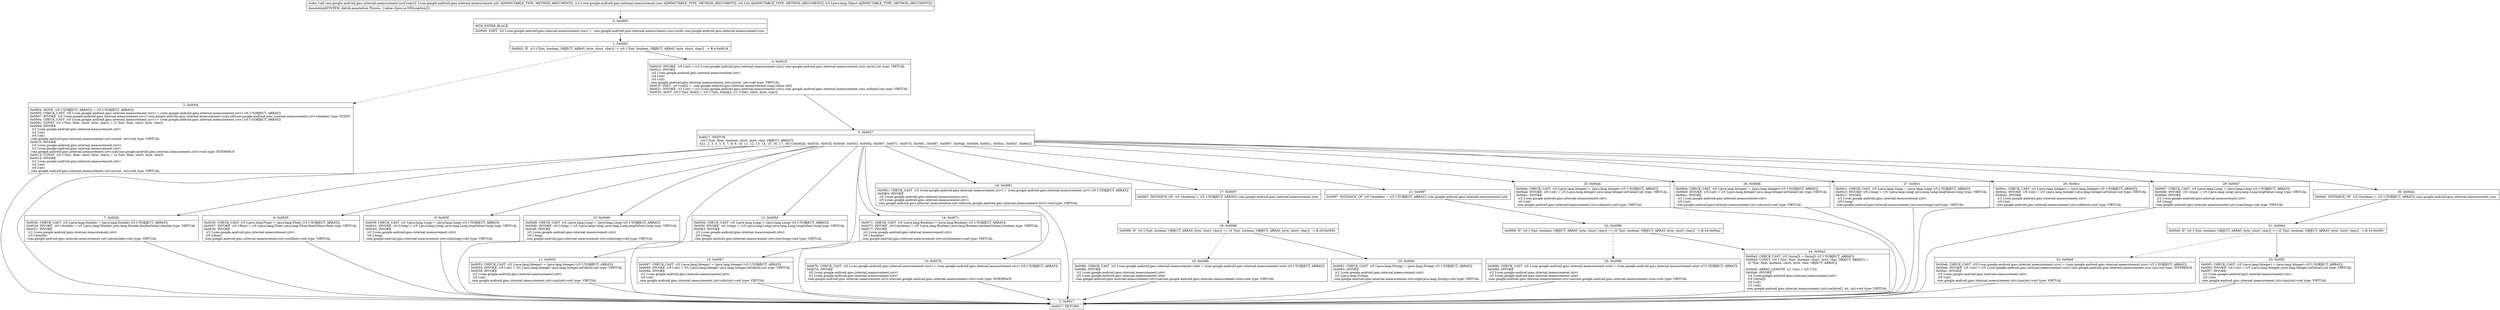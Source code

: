 digraph "CFG forcom.google.android.gms.internal.measurement.zzuf.zza(Lcom\/google\/android\/gms\/internal\/measurement\/zztv;Lcom\/google\/android\/gms\/internal\/measurement\/zzxs;ILjava\/lang\/Object;)V" {
Node_0 [shape=record,label="{0\:\ 0x0000|MTH_ENTER_BLOCK\l|0x0000: SGET  (r0 I:com.google.android.gms.internal.measurement.zzxs) =  com.google.android.gms.internal.measurement.zzxs.zzcds com.google.android.gms.internal.measurement.zzxs \l}"];
Node_1 [shape=record,label="{1\:\ 0x0002|0x0002: IF  (r3 I:?[int, boolean, OBJECT, ARRAY, byte, short, char]) != (r0 I:?[int, boolean, OBJECT, ARRAY, byte, short, char])  \-\> B:4:0x0018 \l}"];
Node_2 [shape=record,label="{2\:\ 0x0004|0x0004: MOVE  (r0 I:?[OBJECT, ARRAY]) = (r5 I:?[OBJECT, ARRAY]) \l0x0005: CHECK_CAST  (r0 I:com.google.android.gms.internal.measurement.zzvv) = (com.google.android.gms.internal.measurement.zzvv) (r0 I:?[OBJECT, ARRAY]) \l0x0007: INVOKE  (r0 I:com.google.android.gms.internal.measurement.zzvv) com.google.android.gms.internal.measurement.zzuq.zzf(com.google.android.gms.internal.measurement.zzvv):boolean type: STATIC \l0x000a: CHECK_CAST  (r5 I:com.google.android.gms.internal.measurement.zzvv) = (com.google.android.gms.internal.measurement.zzvv) (r5 I:?[OBJECT, ARRAY]) \l0x000c: CONST  (r0 I:?[int, float, short, byte, char]) = (3 ?[int, float, short, byte, char]) \l0x000d: INVOKE  \l  (r2 I:com.google.android.gms.internal.measurement.zztv)\l  (r4 I:int)\l  (r0 I:int)\l com.google.android.gms.internal.measurement.zztv.zzc(int, int):void type: VIRTUAL \l0x0010: INVOKE  \l  (r5 I:com.google.android.gms.internal.measurement.zzvv)\l  (r2 I:com.google.android.gms.internal.measurement.zztv)\l com.google.android.gms.internal.measurement.zzvv.zzb(com.google.android.gms.internal.measurement.zztv):void type: INTERFACE \l0x0013: CONST  (r0 I:?[int, float, short, byte, char]) = (4 ?[int, float, short, byte, char]) \l0x0014: INVOKE  \l  (r2 I:com.google.android.gms.internal.measurement.zztv)\l  (r4 I:int)\l  (r0 I:int)\l com.google.android.gms.internal.measurement.zztv.zzc(int, int):void type: VIRTUAL \l}"];
Node_3 [shape=record,label="{3\:\ 0x0017|0x0017: RETURN   \l}"];
Node_4 [shape=record,label="{4\:\ 0x0018|0x0018: INVOKE  (r0 I:int) = (r3 I:com.google.android.gms.internal.measurement.zzxs) com.google.android.gms.internal.measurement.zzxs.zzyw():int type: VIRTUAL \l0x001c: INVOKE  \l  (r2 I:com.google.android.gms.internal.measurement.zztv)\l  (r4 I:int)\l  (r0 I:int)\l com.google.android.gms.internal.measurement.zztv.zzc(int, int):void type: VIRTUAL \l0x001f: SGET  (r0 I:int[]) =  com.google.android.gms.internal.measurement.zzug.zzbun int[] \l0x0021: INVOKE  (r1 I:int) = (r3 I:com.google.android.gms.internal.measurement.zzxs) com.google.android.gms.internal.measurement.zzxs.ordinal():int type: VIRTUAL \l0x0025: AGET  (r0 I:?[int, float]) = (r0 I:?[int, float][]), (r1 I:?[int, short, byte, char]) \l}"];
Node_5 [shape=record,label="{5\:\ 0x0027|0x0027: SWITCH  \l  (r0 I:?[int, float, boolean, short, byte, char, OBJECT, ARRAY])\l k:[1, 2, 3, 4, 5, 6, 7, 8, 9, 10, 11, 12, 13, 14, 15, 16, 17, 18] t:[0x002b, 0x0035, 0x003f, 0x0049, 0x0053, 0x005d, 0x0067, 0x0071, 0x007b, 0x0081, 0x0087, 0x0097, 0x00ab, 0x00b6, 0x00c1, 0x00cc, 0x00d7, 0x00e2] \l}"];
Node_7 [shape=record,label="{7\:\ 0x002b|0x002b: CHECK_CAST  (r5 I:java.lang.Double) = (java.lang.Double) (r5 I:?[OBJECT, ARRAY]) \l0x002d: INVOKE  (r0 I:double) = (r5 I:java.lang.Double) java.lang.Double.doubleValue():double type: VIRTUAL \l0x0031: INVOKE  \l  (r2 I:com.google.android.gms.internal.measurement.zztv)\l  (r0 I:double)\l com.google.android.gms.internal.measurement.zztv.zzb(double):void type: VIRTUAL \l}"];
Node_8 [shape=record,label="{8\:\ 0x0035|0x0035: CHECK_CAST  (r5 I:java.lang.Float) = (java.lang.Float) (r5 I:?[OBJECT, ARRAY]) \l0x0037: INVOKE  (r0 I:float) = (r5 I:java.lang.Float) java.lang.Float.floatValue():float type: VIRTUAL \l0x003b: INVOKE  \l  (r2 I:com.google.android.gms.internal.measurement.zztv)\l  (r0 I:float)\l com.google.android.gms.internal.measurement.zztv.zza(float):void type: VIRTUAL \l}"];
Node_9 [shape=record,label="{9\:\ 0x003f|0x003f: CHECK_CAST  (r5 I:java.lang.Long) = (java.lang.Long) (r5 I:?[OBJECT, ARRAY]) \l0x0041: INVOKE  (r0 I:long) = (r5 I:java.lang.Long) java.lang.Long.longValue():long type: VIRTUAL \l0x0045: INVOKE  \l  (r2 I:com.google.android.gms.internal.measurement.zztv)\l  (r0 I:long)\l com.google.android.gms.internal.measurement.zztv.zzat(long):void type: VIRTUAL \l}"];
Node_10 [shape=record,label="{10\:\ 0x0049|0x0049: CHECK_CAST  (r5 I:java.lang.Long) = (java.lang.Long) (r5 I:?[OBJECT, ARRAY]) \l0x004b: INVOKE  (r0 I:long) = (r5 I:java.lang.Long) java.lang.Long.longValue():long type: VIRTUAL \l0x004f: INVOKE  \l  (r2 I:com.google.android.gms.internal.measurement.zztv)\l  (r0 I:long)\l com.google.android.gms.internal.measurement.zztv.zzat(long):void type: VIRTUAL \l}"];
Node_11 [shape=record,label="{11\:\ 0x0053|0x0053: CHECK_CAST  (r5 I:java.lang.Integer) = (java.lang.Integer) (r5 I:?[OBJECT, ARRAY]) \l0x0055: INVOKE  (r0 I:int) = (r5 I:java.lang.Integer) java.lang.Integer.intValue():int type: VIRTUAL \l0x0059: INVOKE  \l  (r2 I:com.google.android.gms.internal.measurement.zztv)\l  (r0 I:int)\l com.google.android.gms.internal.measurement.zztv.zzaz(int):void type: VIRTUAL \l}"];
Node_12 [shape=record,label="{12\:\ 0x005d|0x005d: CHECK_CAST  (r5 I:java.lang.Long) = (java.lang.Long) (r5 I:?[OBJECT, ARRAY]) \l0x005f: INVOKE  (r0 I:long) = (r5 I:java.lang.Long) java.lang.Long.longValue():long type: VIRTUAL \l0x0063: INVOKE  \l  (r2 I:com.google.android.gms.internal.measurement.zztv)\l  (r0 I:long)\l com.google.android.gms.internal.measurement.zztv.zzav(long):void type: VIRTUAL \l}"];
Node_13 [shape=record,label="{13\:\ 0x0067|0x0067: CHECK_CAST  (r5 I:java.lang.Integer) = (java.lang.Integer) (r5 I:?[OBJECT, ARRAY]) \l0x0069: INVOKE  (r0 I:int) = (r5 I:java.lang.Integer) java.lang.Integer.intValue():int type: VIRTUAL \l0x006d: INVOKE  \l  (r2 I:com.google.android.gms.internal.measurement.zztv)\l  (r0 I:int)\l com.google.android.gms.internal.measurement.zztv.zzbc(int):void type: VIRTUAL \l}"];
Node_14 [shape=record,label="{14\:\ 0x0071|0x0071: CHECK_CAST  (r5 I:java.lang.Boolean) = (java.lang.Boolean) (r5 I:?[OBJECT, ARRAY]) \l0x0073: INVOKE  (r0 I:boolean) = (r5 I:java.lang.Boolean) java.lang.Boolean.booleanValue():boolean type: VIRTUAL \l0x0077: INVOKE  \l  (r2 I:com.google.android.gms.internal.measurement.zztv)\l  (r0 I:boolean)\l com.google.android.gms.internal.measurement.zztv.zzs(boolean):void type: VIRTUAL \l}"];
Node_15 [shape=record,label="{15\:\ 0x007b|0x007b: CHECK_CAST  (r5 I:com.google.android.gms.internal.measurement.zzvv) = (com.google.android.gms.internal.measurement.zzvv) (r5 I:?[OBJECT, ARRAY]) \l0x007d: INVOKE  \l  (r5 I:com.google.android.gms.internal.measurement.zzvv)\l  (r2 I:com.google.android.gms.internal.measurement.zztv)\l com.google.android.gms.internal.measurement.zzvv.zzb(com.google.android.gms.internal.measurement.zztv):void type: INTERFACE \l}"];
Node_16 [shape=record,label="{16\:\ 0x0081|0x0081: CHECK_CAST  (r5 I:com.google.android.gms.internal.measurement.zzvv) = (com.google.android.gms.internal.measurement.zzvv) (r5 I:?[OBJECT, ARRAY]) \l0x0083: INVOKE  \l  (r2 I:com.google.android.gms.internal.measurement.zztv)\l  (r5 I:com.google.android.gms.internal.measurement.zzvv)\l com.google.android.gms.internal.measurement.zztv.zzb(com.google.android.gms.internal.measurement.zzvv):void type: VIRTUAL \l}"];
Node_17 [shape=record,label="{17\:\ 0x0087|0x0087: INSTANCE_OF  (r0 I:boolean) = (r5 I:?[OBJECT, ARRAY]) com.google.android.gms.internal.measurement.zzte \l}"];
Node_18 [shape=record,label="{18\:\ 0x0089|0x0089: IF  (r0 I:?[int, boolean, OBJECT, ARRAY, byte, short, char]) == (0 ?[int, boolean, OBJECT, ARRAY, byte, short, char])  \-\> B:20:0x0091 \l}"];
Node_19 [shape=record,label="{19\:\ 0x008b|0x008b: CHECK_CAST  (r5 I:com.google.android.gms.internal.measurement.zzte) = (com.google.android.gms.internal.measurement.zzte) (r5 I:?[OBJECT, ARRAY]) \l0x008d: INVOKE  \l  (r2 I:com.google.android.gms.internal.measurement.zztv)\l  (r5 I:com.google.android.gms.internal.measurement.zzte)\l com.google.android.gms.internal.measurement.zztv.zza(com.google.android.gms.internal.measurement.zzte):void type: VIRTUAL \l}"];
Node_20 [shape=record,label="{20\:\ 0x0091|0x0091: CHECK_CAST  (r5 I:java.lang.String) = (java.lang.String) (r5 I:?[OBJECT, ARRAY]) \l0x0093: INVOKE  \l  (r2 I:com.google.android.gms.internal.measurement.zztv)\l  (r5 I:java.lang.String)\l com.google.android.gms.internal.measurement.zztv.zzgb(java.lang.String):void type: VIRTUAL \l}"];
Node_21 [shape=record,label="{21\:\ 0x0097|0x0097: INSTANCE_OF  (r0 I:boolean) = (r5 I:?[OBJECT, ARRAY]) com.google.android.gms.internal.measurement.zzte \l}"];
Node_22 [shape=record,label="{22\:\ 0x0099|0x0099: IF  (r0 I:?[int, boolean, OBJECT, ARRAY, byte, short, char]) == (0 ?[int, boolean, OBJECT, ARRAY, byte, short, char])  \-\> B:24:0x00a2 \l}"];
Node_23 [shape=record,label="{23\:\ 0x009b|0x009b: CHECK_CAST  (r5 I:com.google.android.gms.internal.measurement.zzte) = (com.google.android.gms.internal.measurement.zzte) (r5 I:?[OBJECT, ARRAY]) \l0x009d: INVOKE  \l  (r2 I:com.google.android.gms.internal.measurement.zztv)\l  (r5 I:com.google.android.gms.internal.measurement.zzte)\l com.google.android.gms.internal.measurement.zztv.zza(com.google.android.gms.internal.measurement.zzte):void type: VIRTUAL \l}"];
Node_24 [shape=record,label="{24\:\ 0x00a2|0x00a2: CHECK_CAST  (r5 I:byte[]) = (byte[]) (r5 I:?[OBJECT, ARRAY]) \l0x00a4: CONST  (r0 I:?[int, float, boolean, short, byte, char, OBJECT, ARRAY]) = \l  (0 ?[int, float, boolean, short, byte, char, OBJECT, ARRAY])\l \l0x00a5: ARRAY_LENGTH  (r1 I:int) = (r5 I:?[]) \l0x00a6: INVOKE  \l  (r2 I:com.google.android.gms.internal.measurement.zztv)\l  (r5 I:byte[])\l  (r0 I:int)\l  (r1 I:int)\l com.google.android.gms.internal.measurement.zztv.zze(byte[], int, int):void type: VIRTUAL \l}"];
Node_25 [shape=record,label="{25\:\ 0x00ab|0x00ab: CHECK_CAST  (r5 I:java.lang.Integer) = (java.lang.Integer) (r5 I:?[OBJECT, ARRAY]) \l0x00ad: INVOKE  (r0 I:int) = (r5 I:java.lang.Integer) java.lang.Integer.intValue():int type: VIRTUAL \l0x00b1: INVOKE  \l  (r2 I:com.google.android.gms.internal.measurement.zztv)\l  (r0 I:int)\l com.google.android.gms.internal.measurement.zztv.zzba(int):void type: VIRTUAL \l}"];
Node_26 [shape=record,label="{26\:\ 0x00b6|0x00b6: CHECK_CAST  (r5 I:java.lang.Integer) = (java.lang.Integer) (r5 I:?[OBJECT, ARRAY]) \l0x00b8: INVOKE  (r0 I:int) = (r5 I:java.lang.Integer) java.lang.Integer.intValue():int type: VIRTUAL \l0x00bc: INVOKE  \l  (r2 I:com.google.android.gms.internal.measurement.zztv)\l  (r0 I:int)\l com.google.android.gms.internal.measurement.zztv.zzbc(int):void type: VIRTUAL \l}"];
Node_27 [shape=record,label="{27\:\ 0x00c1|0x00c1: CHECK_CAST  (r5 I:java.lang.Long) = (java.lang.Long) (r5 I:?[OBJECT, ARRAY]) \l0x00c3: INVOKE  (r0 I:long) = (r5 I:java.lang.Long) java.lang.Long.longValue():long type: VIRTUAL \l0x00c7: INVOKE  \l  (r2 I:com.google.android.gms.internal.measurement.zztv)\l  (r0 I:long)\l com.google.android.gms.internal.measurement.zztv.zzav(long):void type: VIRTUAL \l}"];
Node_28 [shape=record,label="{28\:\ 0x00cc|0x00cc: CHECK_CAST  (r5 I:java.lang.Integer) = (java.lang.Integer) (r5 I:?[OBJECT, ARRAY]) \l0x00ce: INVOKE  (r0 I:int) = (r5 I:java.lang.Integer) java.lang.Integer.intValue():int type: VIRTUAL \l0x00d2: INVOKE  \l  (r2 I:com.google.android.gms.internal.measurement.zztv)\l  (r0 I:int)\l com.google.android.gms.internal.measurement.zztv.zzbb(int):void type: VIRTUAL \l}"];
Node_29 [shape=record,label="{29\:\ 0x00d7|0x00d7: CHECK_CAST  (r5 I:java.lang.Long) = (java.lang.Long) (r5 I:?[OBJECT, ARRAY]) \l0x00d9: INVOKE  (r0 I:long) = (r5 I:java.lang.Long) java.lang.Long.longValue():long type: VIRTUAL \l0x00dd: INVOKE  \l  (r2 I:com.google.android.gms.internal.measurement.zztv)\l  (r0 I:long)\l com.google.android.gms.internal.measurement.zztv.zzau(long):void type: VIRTUAL \l}"];
Node_30 [shape=record,label="{30\:\ 0x00e2|0x00e2: INSTANCE_OF  (r0 I:boolean) = (r5 I:?[OBJECT, ARRAY]) com.google.android.gms.internal.measurement.zzur \l}"];
Node_31 [shape=record,label="{31\:\ 0x00e4|0x00e4: IF  (r0 I:?[int, boolean, OBJECT, ARRAY, byte, short, char]) == (0 ?[int, boolean, OBJECT, ARRAY, byte, short, char])  \-\> B:33:0x00f1 \l}"];
Node_32 [shape=record,label="{32\:\ 0x00e6|0x00e6: CHECK_CAST  (r5 I:com.google.android.gms.internal.measurement.zzur) = (com.google.android.gms.internal.measurement.zzur) (r5 I:?[OBJECT, ARRAY]) \l0x00e8: INVOKE  (r0 I:int) = (r5 I:com.google.android.gms.internal.measurement.zzur) com.google.android.gms.internal.measurement.zzur.zzc():int type: INTERFACE \l0x00ec: INVOKE  \l  (r2 I:com.google.android.gms.internal.measurement.zztv)\l  (r0 I:int)\l com.google.android.gms.internal.measurement.zztv.zzaz(int):void type: VIRTUAL \l}"];
Node_33 [shape=record,label="{33\:\ 0x00f1|0x00f1: CHECK_CAST  (r5 I:java.lang.Integer) = (java.lang.Integer) (r5 I:?[OBJECT, ARRAY]) \l0x00f3: INVOKE  (r0 I:int) = (r5 I:java.lang.Integer) java.lang.Integer.intValue():int type: VIRTUAL \l0x00f7: INVOKE  \l  (r2 I:com.google.android.gms.internal.measurement.zztv)\l  (r0 I:int)\l com.google.android.gms.internal.measurement.zztv.zzaz(int):void type: VIRTUAL \l}"];
MethodNode[shape=record,label="{static void com.google.android.gms.internal.measurement.zzuf.zza((r2 I:com.google.android.gms.internal.measurement.zztv A[IMMUTABLE_TYPE, METHOD_ARGUMENT]), (r3 I:com.google.android.gms.internal.measurement.zzxs A[IMMUTABLE_TYPE, METHOD_ARGUMENT]), (r4 I:int A[IMMUTABLE_TYPE, METHOD_ARGUMENT]), (r5 I:java.lang.Object A[IMMUTABLE_TYPE, METHOD_ARGUMENT]))  | Annotation[SYSTEM, dalvik.annotation.Throws, \{value=[java.io.IOException]\}]\l}"];
MethodNode -> Node_0;
Node_0 -> Node_1;
Node_1 -> Node_2[style=dashed];
Node_1 -> Node_4;
Node_2 -> Node_3;
Node_4 -> Node_5;
Node_5 -> Node_7;
Node_5 -> Node_8;
Node_5 -> Node_9;
Node_5 -> Node_10;
Node_5 -> Node_11;
Node_5 -> Node_12;
Node_5 -> Node_13;
Node_5 -> Node_14;
Node_5 -> Node_15;
Node_5 -> Node_16;
Node_5 -> Node_17;
Node_5 -> Node_21;
Node_5 -> Node_25;
Node_5 -> Node_26;
Node_5 -> Node_27;
Node_5 -> Node_28;
Node_5 -> Node_29;
Node_5 -> Node_30;
Node_5 -> Node_3;
Node_7 -> Node_3;
Node_8 -> Node_3;
Node_9 -> Node_3;
Node_10 -> Node_3;
Node_11 -> Node_3;
Node_12 -> Node_3;
Node_13 -> Node_3;
Node_14 -> Node_3;
Node_15 -> Node_3;
Node_16 -> Node_3;
Node_17 -> Node_18;
Node_18 -> Node_19[style=dashed];
Node_18 -> Node_20;
Node_19 -> Node_3;
Node_20 -> Node_3;
Node_21 -> Node_22;
Node_22 -> Node_23[style=dashed];
Node_22 -> Node_24;
Node_23 -> Node_3;
Node_24 -> Node_3;
Node_25 -> Node_3;
Node_26 -> Node_3;
Node_27 -> Node_3;
Node_28 -> Node_3;
Node_29 -> Node_3;
Node_30 -> Node_31;
Node_31 -> Node_32[style=dashed];
Node_31 -> Node_33;
Node_32 -> Node_3;
Node_33 -> Node_3;
}

